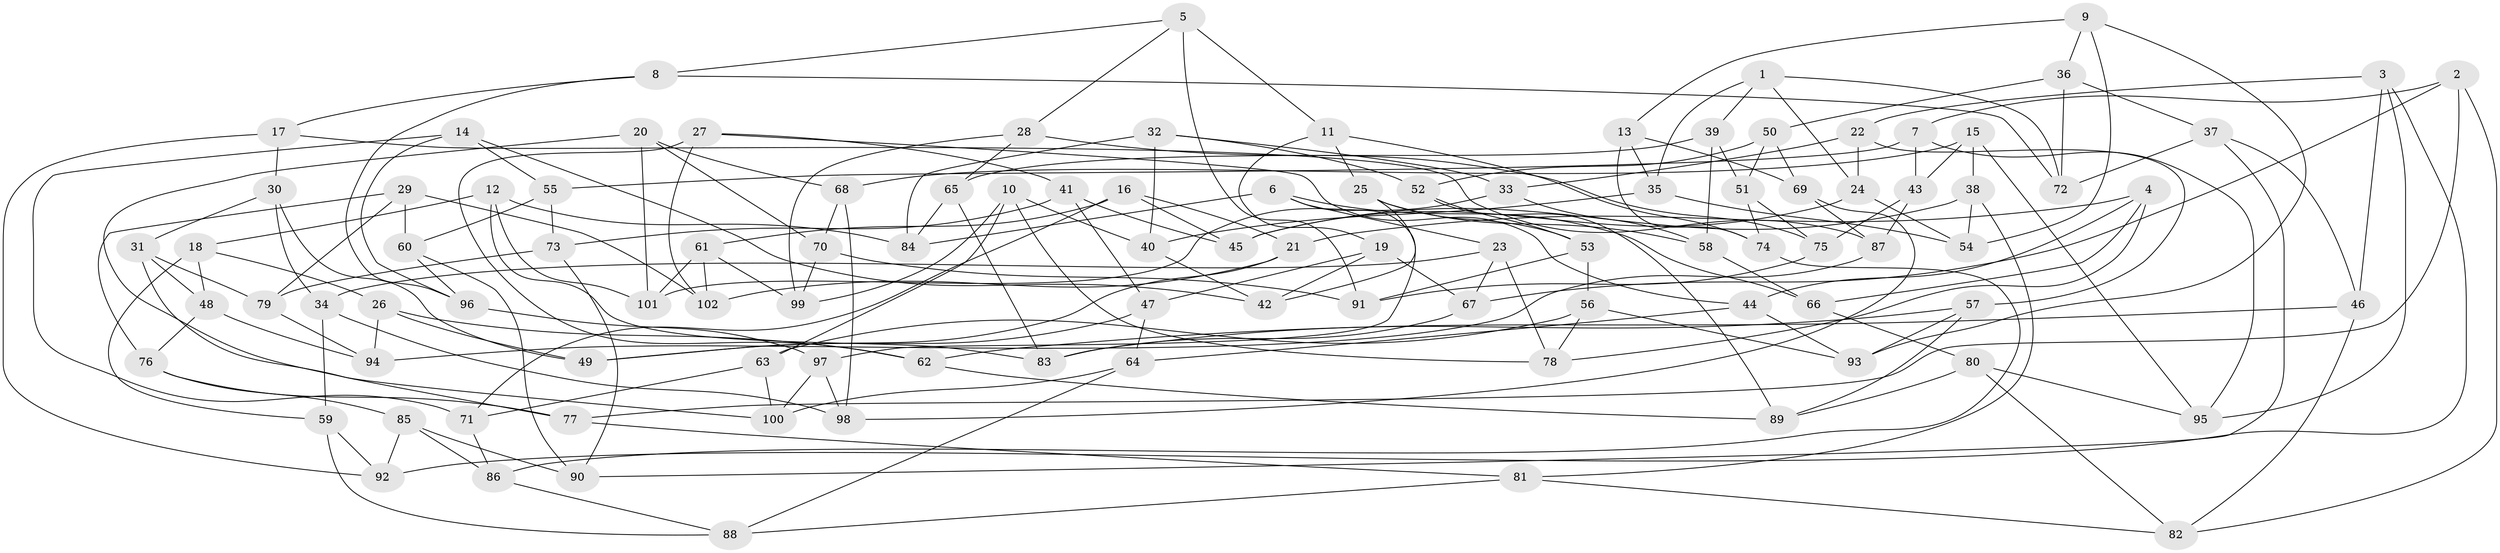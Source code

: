 // coarse degree distribution, {4: 0.3114754098360656, 5: 0.3114754098360656, 6: 0.36065573770491804, 3: 0.01639344262295082}
// Generated by graph-tools (version 1.1) at 2025/38/03/04/25 23:38:16]
// undirected, 102 vertices, 204 edges
graph export_dot {
  node [color=gray90,style=filled];
  1;
  2;
  3;
  4;
  5;
  6;
  7;
  8;
  9;
  10;
  11;
  12;
  13;
  14;
  15;
  16;
  17;
  18;
  19;
  20;
  21;
  22;
  23;
  24;
  25;
  26;
  27;
  28;
  29;
  30;
  31;
  32;
  33;
  34;
  35;
  36;
  37;
  38;
  39;
  40;
  41;
  42;
  43;
  44;
  45;
  46;
  47;
  48;
  49;
  50;
  51;
  52;
  53;
  54;
  55;
  56;
  57;
  58;
  59;
  60;
  61;
  62;
  63;
  64;
  65;
  66;
  67;
  68;
  69;
  70;
  71;
  72;
  73;
  74;
  75;
  76;
  77;
  78;
  79;
  80;
  81;
  82;
  83;
  84;
  85;
  86;
  87;
  88;
  89;
  90;
  91;
  92;
  93;
  94;
  95;
  96;
  97;
  98;
  99;
  100;
  101;
  102;
  1 -- 24;
  1 -- 72;
  1 -- 35;
  1 -- 39;
  2 -- 77;
  2 -- 67;
  2 -- 7;
  2 -- 82;
  3 -- 95;
  3 -- 22;
  3 -- 92;
  3 -- 46;
  4 -- 78;
  4 -- 21;
  4 -- 44;
  4 -- 66;
  5 -- 11;
  5 -- 8;
  5 -- 28;
  5 -- 91;
  6 -- 97;
  6 -- 23;
  6 -- 66;
  6 -- 84;
  7 -- 95;
  7 -- 55;
  7 -- 43;
  8 -- 17;
  8 -- 96;
  8 -- 72;
  9 -- 36;
  9 -- 13;
  9 -- 54;
  9 -- 93;
  10 -- 40;
  10 -- 99;
  10 -- 63;
  10 -- 78;
  11 -- 74;
  11 -- 25;
  11 -- 19;
  12 -- 101;
  12 -- 18;
  12 -- 84;
  12 -- 83;
  13 -- 74;
  13 -- 69;
  13 -- 35;
  14 -- 96;
  14 -- 55;
  14 -- 42;
  14 -- 71;
  15 -- 43;
  15 -- 95;
  15 -- 38;
  15 -- 68;
  16 -- 61;
  16 -- 71;
  16 -- 45;
  16 -- 21;
  17 -- 92;
  17 -- 87;
  17 -- 30;
  18 -- 26;
  18 -- 59;
  18 -- 48;
  19 -- 42;
  19 -- 47;
  19 -- 67;
  20 -- 100;
  20 -- 68;
  20 -- 70;
  20 -- 101;
  21 -- 102;
  21 -- 49;
  22 -- 33;
  22 -- 57;
  22 -- 24;
  23 -- 67;
  23 -- 34;
  23 -- 78;
  24 -- 45;
  24 -- 54;
  25 -- 58;
  25 -- 53;
  25 -- 42;
  26 -- 94;
  26 -- 49;
  26 -- 62;
  27 -- 41;
  27 -- 102;
  27 -- 62;
  27 -- 44;
  28 -- 65;
  28 -- 75;
  28 -- 99;
  29 -- 79;
  29 -- 76;
  29 -- 60;
  29 -- 102;
  30 -- 34;
  30 -- 31;
  30 -- 49;
  31 -- 77;
  31 -- 48;
  31 -- 79;
  32 -- 33;
  32 -- 52;
  32 -- 40;
  32 -- 84;
  33 -- 58;
  33 -- 101;
  34 -- 59;
  34 -- 98;
  35 -- 54;
  35 -- 40;
  36 -- 72;
  36 -- 50;
  36 -- 37;
  37 -- 46;
  37 -- 90;
  37 -- 72;
  38 -- 45;
  38 -- 54;
  38 -- 81;
  39 -- 51;
  39 -- 58;
  39 -- 65;
  40 -- 42;
  41 -- 47;
  41 -- 45;
  41 -- 73;
  43 -- 87;
  43 -- 75;
  44 -- 93;
  44 -- 64;
  46 -- 82;
  46 -- 62;
  47 -- 49;
  47 -- 64;
  48 -- 94;
  48 -- 76;
  50 -- 69;
  50 -- 51;
  50 -- 52;
  51 -- 75;
  51 -- 74;
  52 -- 89;
  52 -- 53;
  53 -- 91;
  53 -- 56;
  55 -- 60;
  55 -- 73;
  56 -- 63;
  56 -- 93;
  56 -- 78;
  57 -- 83;
  57 -- 93;
  57 -- 89;
  58 -- 66;
  59 -- 92;
  59 -- 88;
  60 -- 90;
  60 -- 96;
  61 -- 102;
  61 -- 99;
  61 -- 101;
  62 -- 89;
  63 -- 100;
  63 -- 71;
  64 -- 88;
  64 -- 100;
  65 -- 83;
  65 -- 84;
  66 -- 80;
  67 -- 83;
  68 -- 70;
  68 -- 98;
  69 -- 98;
  69 -- 87;
  70 -- 99;
  70 -- 91;
  71 -- 86;
  73 -- 90;
  73 -- 79;
  74 -- 86;
  75 -- 91;
  76 -- 77;
  76 -- 85;
  77 -- 81;
  79 -- 94;
  80 -- 89;
  80 -- 95;
  80 -- 82;
  81 -- 82;
  81 -- 88;
  85 -- 92;
  85 -- 86;
  85 -- 90;
  86 -- 88;
  87 -- 94;
  96 -- 97;
  97 -- 100;
  97 -- 98;
}
